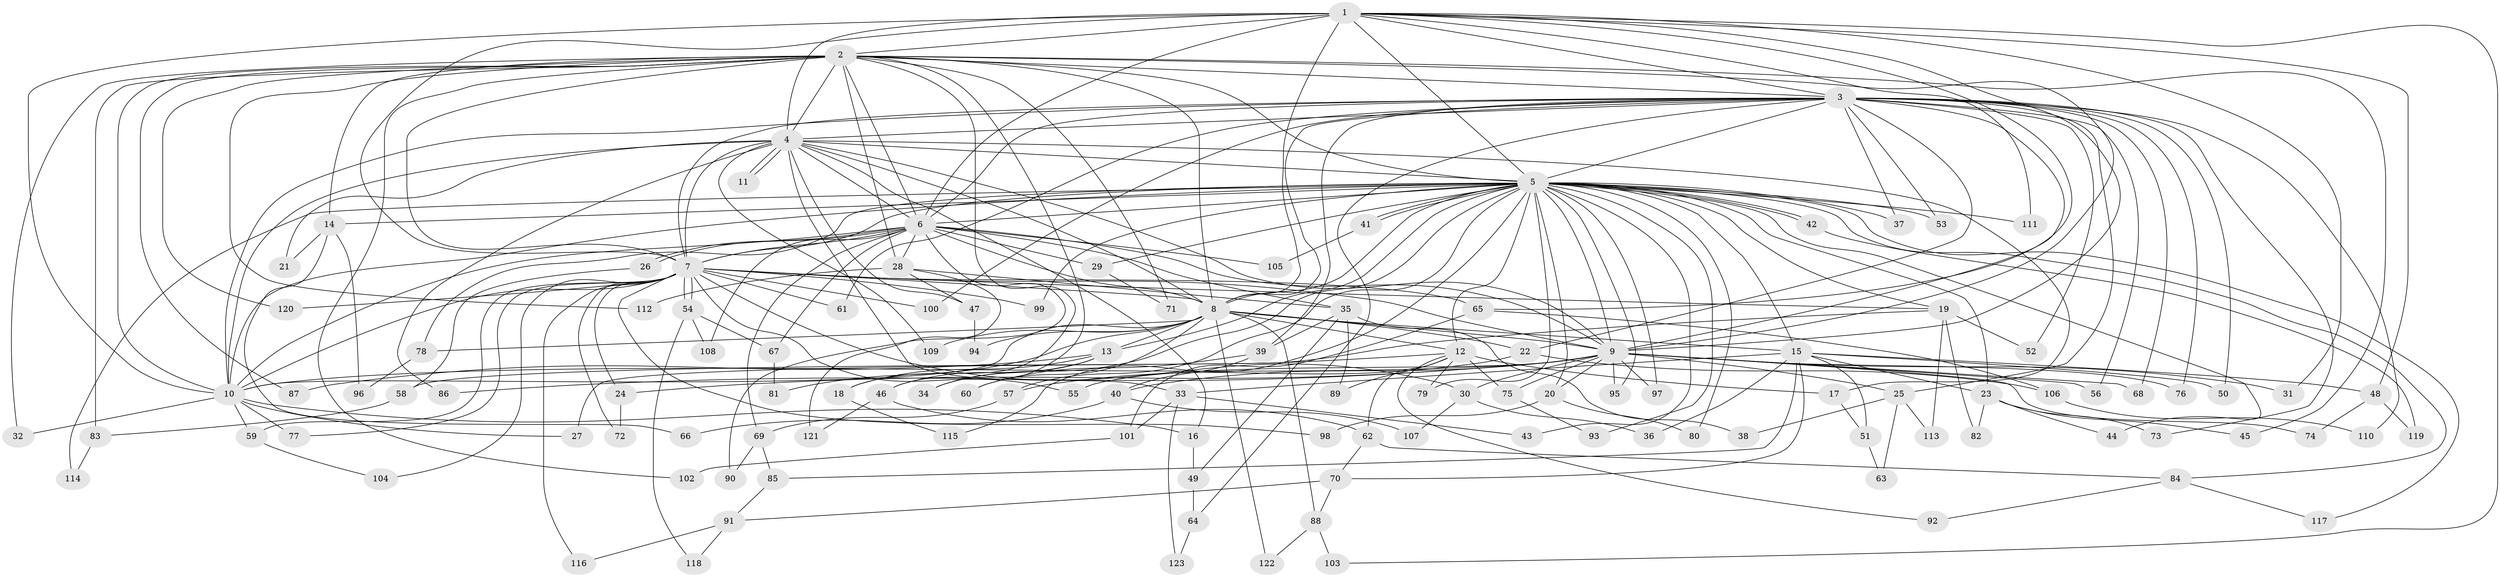 // Generated by graph-tools (version 1.1) at 2025/14/03/09/25 04:14:08]
// undirected, 123 vertices, 271 edges
graph export_dot {
graph [start="1"]
  node [color=gray90,style=filled];
  1;
  2;
  3;
  4;
  5;
  6;
  7;
  8;
  9;
  10;
  11;
  12;
  13;
  14;
  15;
  16;
  17;
  18;
  19;
  20;
  21;
  22;
  23;
  24;
  25;
  26;
  27;
  28;
  29;
  30;
  31;
  32;
  33;
  34;
  35;
  36;
  37;
  38;
  39;
  40;
  41;
  42;
  43;
  44;
  45;
  46;
  47;
  48;
  49;
  50;
  51;
  52;
  53;
  54;
  55;
  56;
  57;
  58;
  59;
  60;
  61;
  62;
  63;
  64;
  65;
  66;
  67;
  68;
  69;
  70;
  71;
  72;
  73;
  74;
  75;
  76;
  77;
  78;
  79;
  80;
  81;
  82;
  83;
  84;
  85;
  86;
  87;
  88;
  89;
  90;
  91;
  92;
  93;
  94;
  95;
  96;
  97;
  98;
  99;
  100;
  101;
  102;
  103;
  104;
  105;
  106;
  107;
  108;
  109;
  110;
  111;
  112;
  113;
  114;
  115;
  116;
  117;
  118;
  119;
  120;
  121;
  122;
  123;
  1 -- 2;
  1 -- 3;
  1 -- 4;
  1 -- 5;
  1 -- 6;
  1 -- 7;
  1 -- 8;
  1 -- 9;
  1 -- 10;
  1 -- 31;
  1 -- 48;
  1 -- 65;
  1 -- 103;
  1 -- 111;
  2 -- 3;
  2 -- 4;
  2 -- 5;
  2 -- 6;
  2 -- 7;
  2 -- 8;
  2 -- 9;
  2 -- 10;
  2 -- 14;
  2 -- 18;
  2 -- 28;
  2 -- 32;
  2 -- 45;
  2 -- 46;
  2 -- 71;
  2 -- 83;
  2 -- 87;
  2 -- 102;
  2 -- 112;
  2 -- 120;
  3 -- 4;
  3 -- 5;
  3 -- 6;
  3 -- 7;
  3 -- 8;
  3 -- 9;
  3 -- 10;
  3 -- 22;
  3 -- 25;
  3 -- 37;
  3 -- 39;
  3 -- 50;
  3 -- 52;
  3 -- 53;
  3 -- 56;
  3 -- 61;
  3 -- 64;
  3 -- 68;
  3 -- 73;
  3 -- 76;
  3 -- 100;
  3 -- 110;
  4 -- 5;
  4 -- 6;
  4 -- 7;
  4 -- 8;
  4 -- 9;
  4 -- 10;
  4 -- 11;
  4 -- 11;
  4 -- 16;
  4 -- 17;
  4 -- 21;
  4 -- 33;
  4 -- 47;
  4 -- 86;
  4 -- 109;
  5 -- 6;
  5 -- 7;
  5 -- 8;
  5 -- 9;
  5 -- 10;
  5 -- 12;
  5 -- 13;
  5 -- 14;
  5 -- 15;
  5 -- 19;
  5 -- 20;
  5 -- 23;
  5 -- 29;
  5 -- 34;
  5 -- 37;
  5 -- 41;
  5 -- 41;
  5 -- 42;
  5 -- 42;
  5 -- 43;
  5 -- 44;
  5 -- 53;
  5 -- 57;
  5 -- 78;
  5 -- 79;
  5 -- 80;
  5 -- 84;
  5 -- 93;
  5 -- 95;
  5 -- 97;
  5 -- 99;
  5 -- 111;
  5 -- 114;
  5 -- 115;
  5 -- 117;
  6 -- 7;
  6 -- 8;
  6 -- 9;
  6 -- 10;
  6 -- 26;
  6 -- 26;
  6 -- 28;
  6 -- 29;
  6 -- 35;
  6 -- 67;
  6 -- 69;
  6 -- 90;
  6 -- 105;
  6 -- 108;
  7 -- 8;
  7 -- 9;
  7 -- 10;
  7 -- 19;
  7 -- 24;
  7 -- 30;
  7 -- 54;
  7 -- 54;
  7 -- 55;
  7 -- 59;
  7 -- 61;
  7 -- 65;
  7 -- 72;
  7 -- 77;
  7 -- 98;
  7 -- 99;
  7 -- 100;
  7 -- 104;
  7 -- 116;
  7 -- 120;
  8 -- 9;
  8 -- 10;
  8 -- 12;
  8 -- 13;
  8 -- 15;
  8 -- 22;
  8 -- 60;
  8 -- 78;
  8 -- 81;
  8 -- 88;
  8 -- 94;
  8 -- 109;
  8 -- 122;
  9 -- 10;
  9 -- 20;
  9 -- 24;
  9 -- 25;
  9 -- 30;
  9 -- 31;
  9 -- 40;
  9 -- 55;
  9 -- 56;
  9 -- 68;
  9 -- 74;
  9 -- 75;
  9 -- 76;
  9 -- 86;
  9 -- 95;
  9 -- 97;
  10 -- 16;
  10 -- 27;
  10 -- 32;
  10 -- 59;
  10 -- 77;
  12 -- 17;
  12 -- 58;
  12 -- 62;
  12 -- 75;
  12 -- 79;
  12 -- 89;
  12 -- 92;
  13 -- 18;
  13 -- 34;
  13 -- 46;
  13 -- 87;
  14 -- 21;
  14 -- 66;
  14 -- 96;
  15 -- 23;
  15 -- 33;
  15 -- 36;
  15 -- 48;
  15 -- 50;
  15 -- 51;
  15 -- 70;
  15 -- 85;
  16 -- 49;
  17 -- 51;
  18 -- 115;
  19 -- 27;
  19 -- 52;
  19 -- 82;
  19 -- 113;
  20 -- 80;
  20 -- 98;
  22 -- 57;
  22 -- 106;
  23 -- 44;
  23 -- 45;
  23 -- 73;
  23 -- 82;
  24 -- 72;
  25 -- 38;
  25 -- 63;
  25 -- 113;
  26 -- 58;
  28 -- 35;
  28 -- 47;
  28 -- 112;
  28 -- 121;
  29 -- 71;
  30 -- 36;
  30 -- 107;
  33 -- 43;
  33 -- 101;
  33 -- 123;
  35 -- 38;
  35 -- 39;
  35 -- 49;
  35 -- 89;
  39 -- 40;
  39 -- 60;
  40 -- 66;
  40 -- 107;
  41 -- 105;
  42 -- 119;
  46 -- 62;
  46 -- 121;
  47 -- 94;
  48 -- 74;
  48 -- 119;
  49 -- 64;
  51 -- 63;
  54 -- 67;
  54 -- 108;
  54 -- 118;
  57 -- 69;
  58 -- 83;
  59 -- 104;
  62 -- 70;
  62 -- 84;
  64 -- 123;
  65 -- 101;
  65 -- 106;
  67 -- 81;
  69 -- 85;
  69 -- 90;
  70 -- 88;
  70 -- 91;
  75 -- 93;
  78 -- 96;
  83 -- 114;
  84 -- 92;
  84 -- 117;
  85 -- 91;
  88 -- 103;
  88 -- 122;
  91 -- 116;
  91 -- 118;
  101 -- 102;
  106 -- 110;
}
